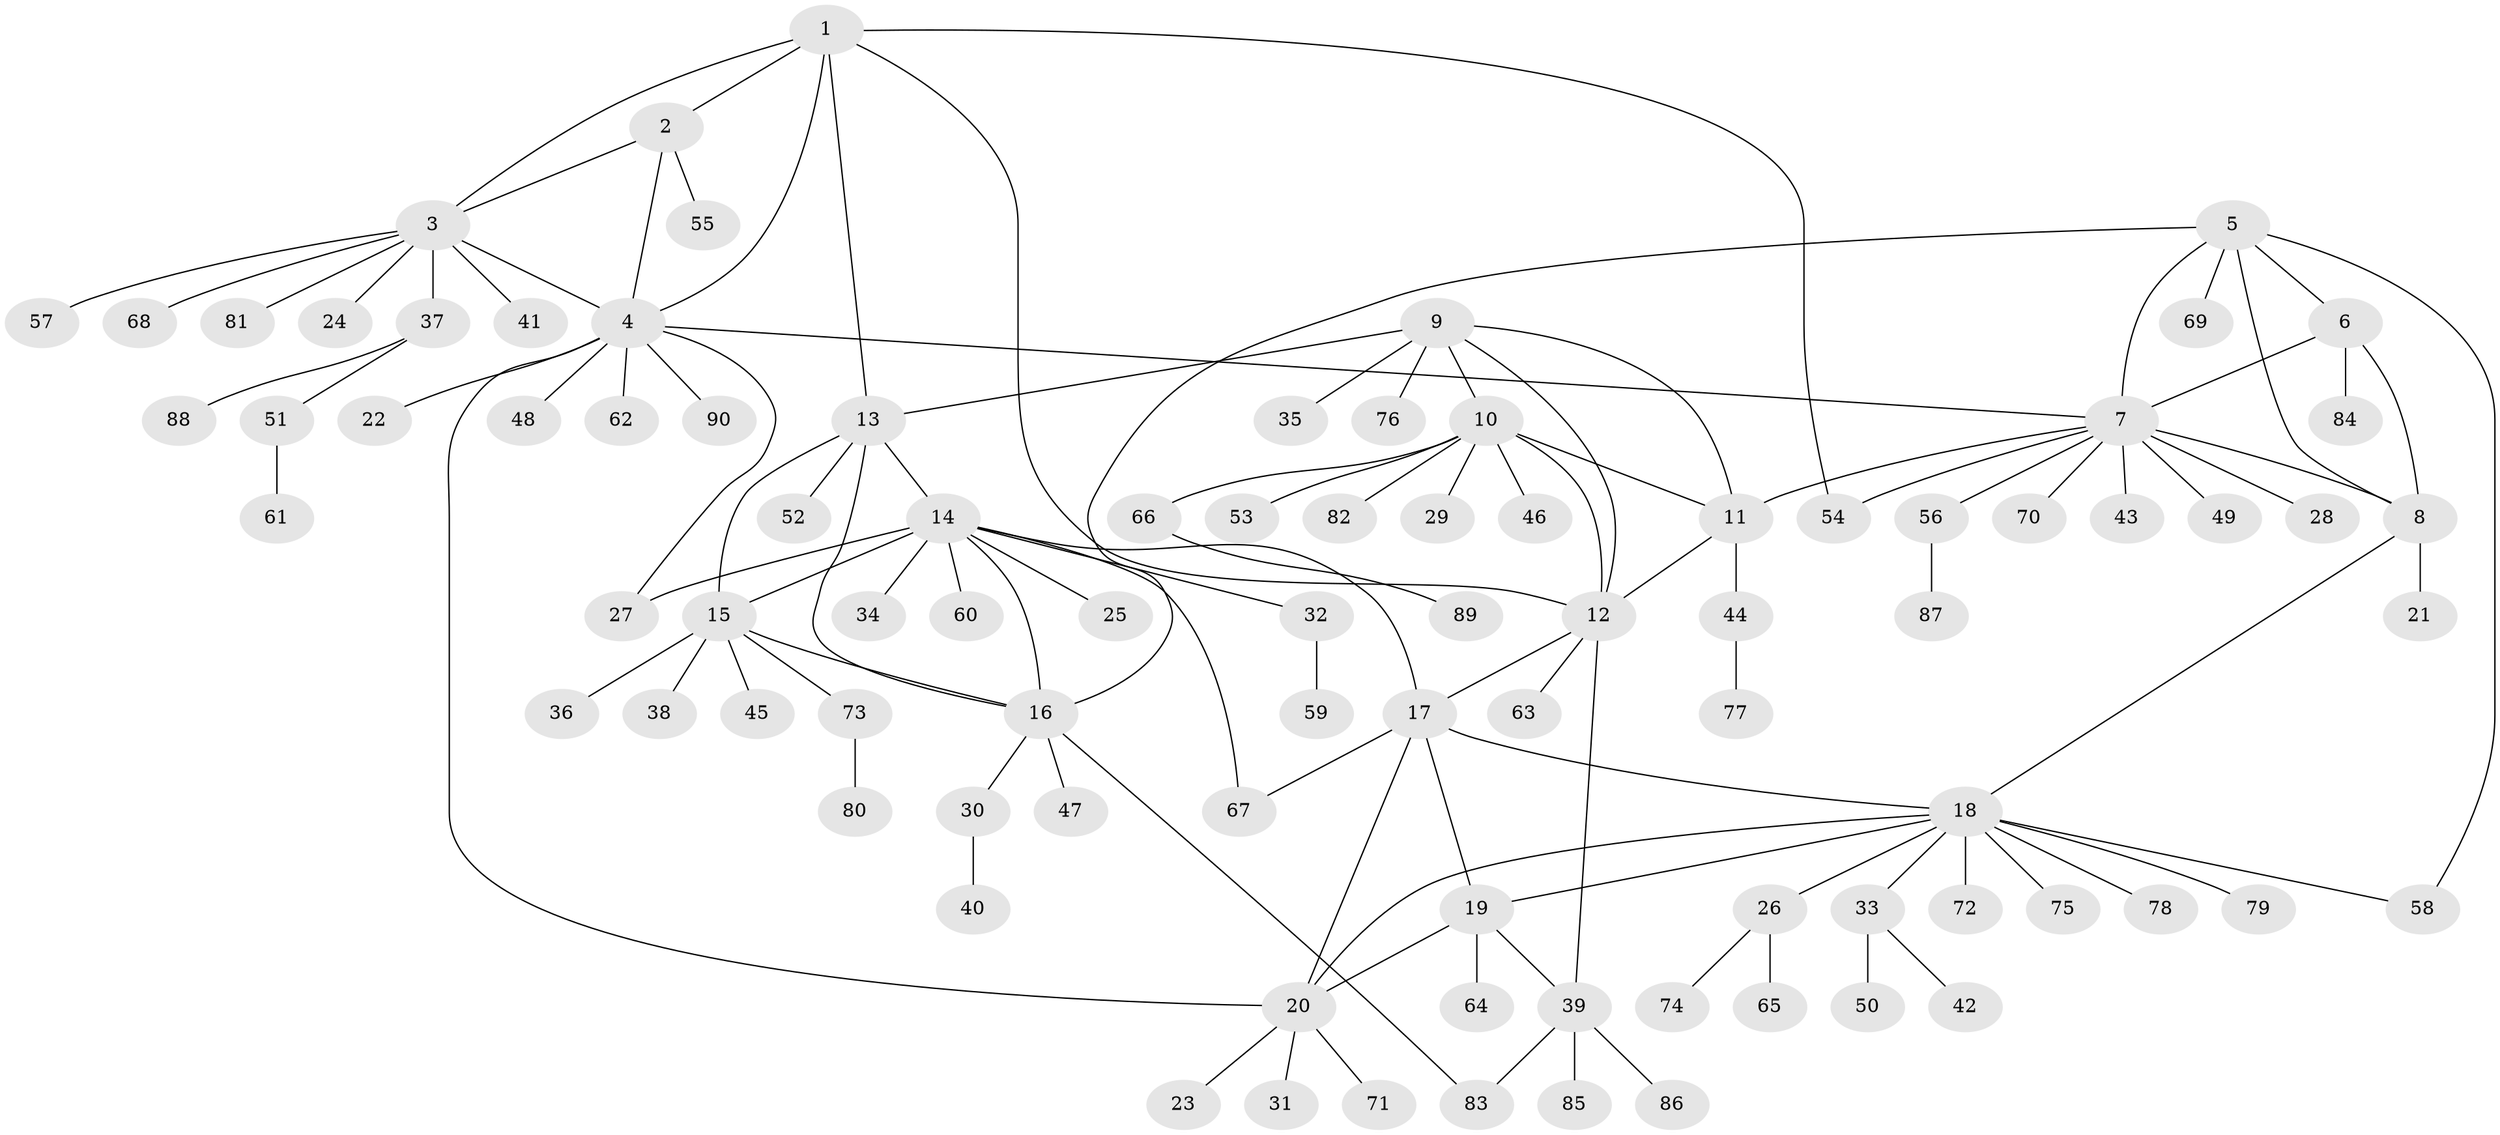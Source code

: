 // Generated by graph-tools (version 1.1) at 2025/50/03/09/25 03:50:38]
// undirected, 90 vertices, 116 edges
graph export_dot {
graph [start="1"]
  node [color=gray90,style=filled];
  1;
  2;
  3;
  4;
  5;
  6;
  7;
  8;
  9;
  10;
  11;
  12;
  13;
  14;
  15;
  16;
  17;
  18;
  19;
  20;
  21;
  22;
  23;
  24;
  25;
  26;
  27;
  28;
  29;
  30;
  31;
  32;
  33;
  34;
  35;
  36;
  37;
  38;
  39;
  40;
  41;
  42;
  43;
  44;
  45;
  46;
  47;
  48;
  49;
  50;
  51;
  52;
  53;
  54;
  55;
  56;
  57;
  58;
  59;
  60;
  61;
  62;
  63;
  64;
  65;
  66;
  67;
  68;
  69;
  70;
  71;
  72;
  73;
  74;
  75;
  76;
  77;
  78;
  79;
  80;
  81;
  82;
  83;
  84;
  85;
  86;
  87;
  88;
  89;
  90;
  1 -- 2;
  1 -- 3;
  1 -- 4;
  1 -- 12;
  1 -- 13;
  1 -- 54;
  2 -- 3;
  2 -- 4;
  2 -- 55;
  3 -- 4;
  3 -- 24;
  3 -- 37;
  3 -- 41;
  3 -- 57;
  3 -- 68;
  3 -- 81;
  4 -- 7;
  4 -- 20;
  4 -- 22;
  4 -- 27;
  4 -- 48;
  4 -- 62;
  4 -- 90;
  5 -- 6;
  5 -- 7;
  5 -- 8;
  5 -- 16;
  5 -- 58;
  5 -- 69;
  6 -- 7;
  6 -- 8;
  6 -- 84;
  7 -- 8;
  7 -- 11;
  7 -- 28;
  7 -- 43;
  7 -- 49;
  7 -- 54;
  7 -- 56;
  7 -- 70;
  8 -- 18;
  8 -- 21;
  9 -- 10;
  9 -- 11;
  9 -- 12;
  9 -- 13;
  9 -- 35;
  9 -- 76;
  10 -- 11;
  10 -- 12;
  10 -- 29;
  10 -- 46;
  10 -- 53;
  10 -- 66;
  10 -- 82;
  11 -- 12;
  11 -- 44;
  12 -- 17;
  12 -- 39;
  12 -- 63;
  13 -- 14;
  13 -- 15;
  13 -- 16;
  13 -- 52;
  14 -- 15;
  14 -- 16;
  14 -- 17;
  14 -- 25;
  14 -- 27;
  14 -- 32;
  14 -- 34;
  14 -- 60;
  14 -- 67;
  15 -- 16;
  15 -- 36;
  15 -- 38;
  15 -- 45;
  15 -- 73;
  16 -- 30;
  16 -- 47;
  16 -- 83;
  17 -- 18;
  17 -- 19;
  17 -- 20;
  17 -- 67;
  18 -- 19;
  18 -- 20;
  18 -- 26;
  18 -- 33;
  18 -- 58;
  18 -- 72;
  18 -- 75;
  18 -- 78;
  18 -- 79;
  19 -- 20;
  19 -- 39;
  19 -- 64;
  20 -- 23;
  20 -- 31;
  20 -- 71;
  26 -- 65;
  26 -- 74;
  30 -- 40;
  32 -- 59;
  33 -- 42;
  33 -- 50;
  37 -- 51;
  37 -- 88;
  39 -- 83;
  39 -- 85;
  39 -- 86;
  44 -- 77;
  51 -- 61;
  56 -- 87;
  66 -- 89;
  73 -- 80;
}

